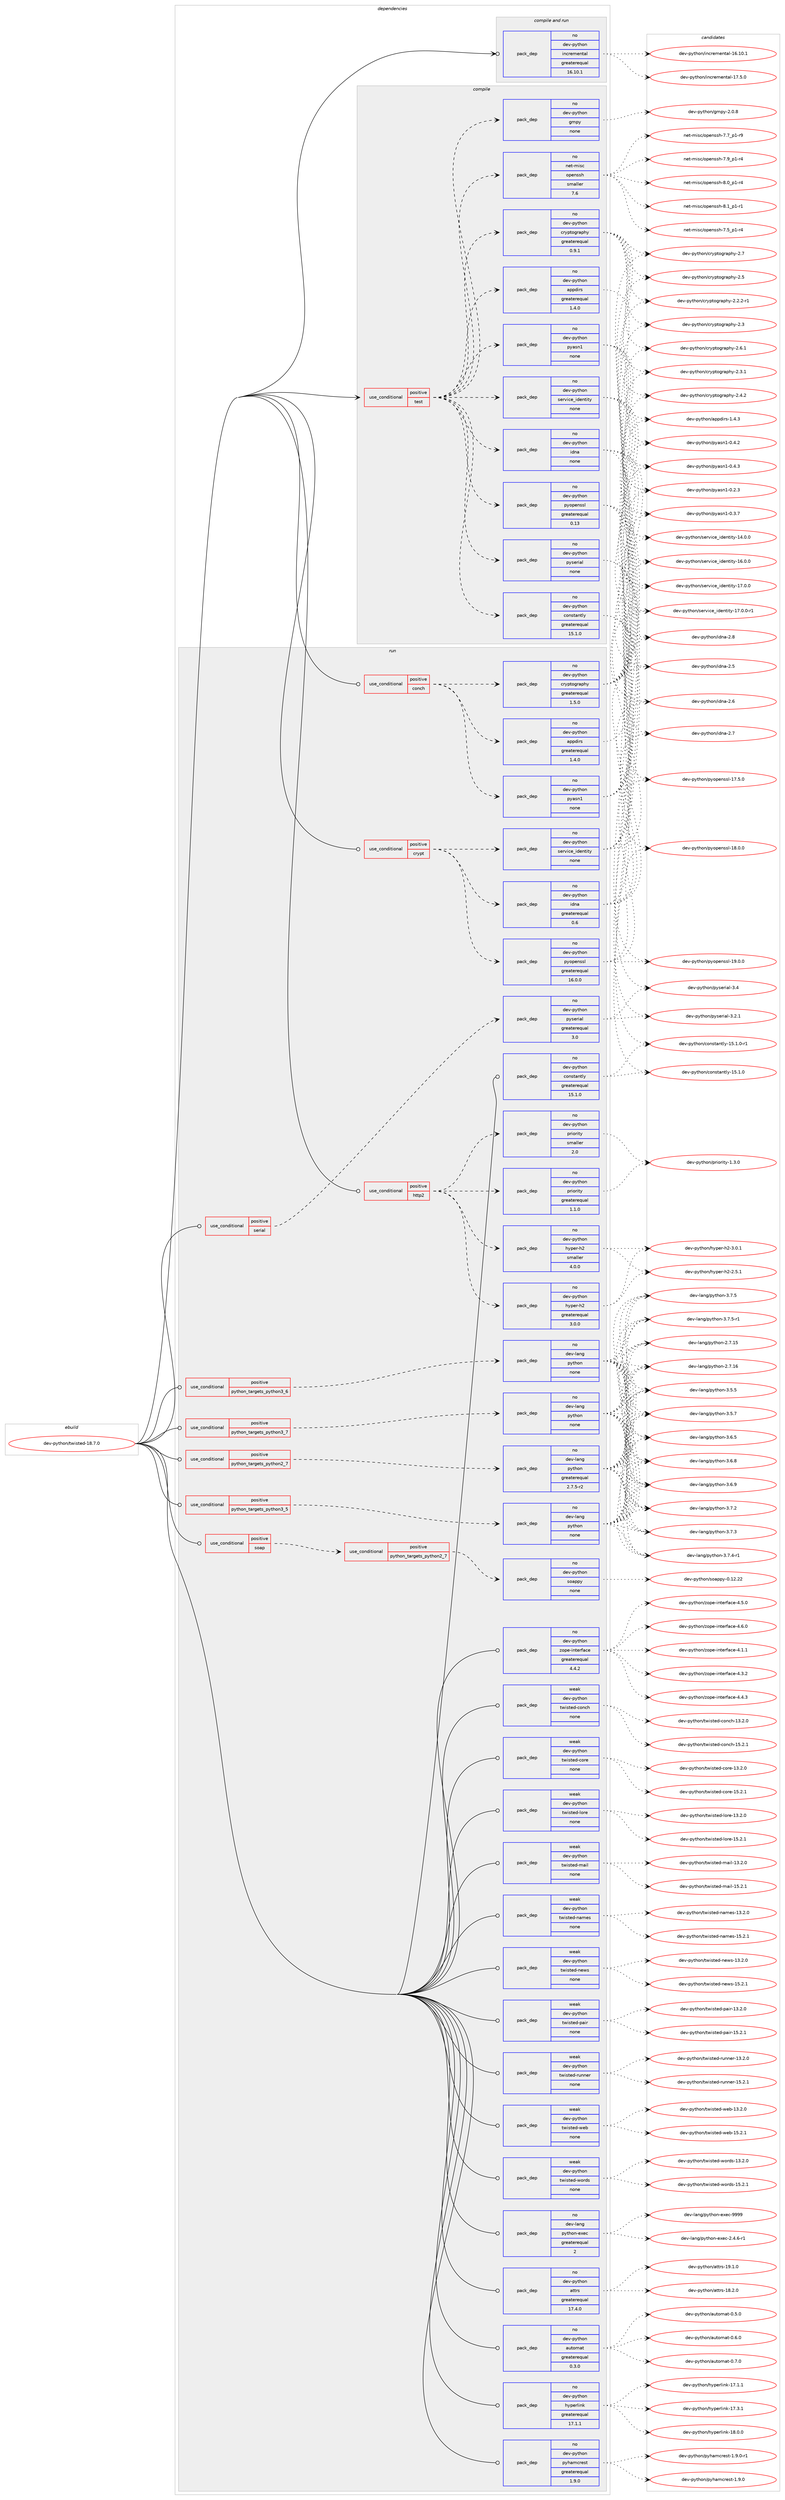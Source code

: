 digraph prolog {

# *************
# Graph options
# *************

newrank=true;
concentrate=true;
compound=true;
graph [rankdir=LR,fontname=Helvetica,fontsize=10,ranksep=1.5];#, ranksep=2.5, nodesep=0.2];
edge  [arrowhead=vee];
node  [fontname=Helvetica,fontsize=10];

# **********
# The ebuild
# **********

subgraph cluster_leftcol {
color=gray;
rank=same;
label=<<i>ebuild</i>>;
id [label="dev-python/twisted-18.7.0", color=red, width=4, href="../dev-python/twisted-18.7.0.svg"];
}

# ****************
# The dependencies
# ****************

subgraph cluster_midcol {
color=gray;
label=<<i>dependencies</i>>;
subgraph cluster_compile {
fillcolor="#eeeeee";
style=filled;
label=<<i>compile</i>>;
subgraph cond150770 {
dependency641762 [label=<<TABLE BORDER="0" CELLBORDER="1" CELLSPACING="0" CELLPADDING="4"><TR><TD ROWSPAN="3" CELLPADDING="10">use_conditional</TD></TR><TR><TD>positive</TD></TR><TR><TD>test</TD></TR></TABLE>>, shape=none, color=red];
subgraph pack479110 {
dependency641763 [label=<<TABLE BORDER="0" CELLBORDER="1" CELLSPACING="0" CELLPADDING="4" WIDTH="220"><TR><TD ROWSPAN="6" CELLPADDING="30">pack_dep</TD></TR><TR><TD WIDTH="110">no</TD></TR><TR><TD>dev-python</TD></TR><TR><TD>gmpy</TD></TR><TR><TD>none</TD></TR><TR><TD></TD></TR></TABLE>>, shape=none, color=blue];
}
dependency641762:e -> dependency641763:w [weight=20,style="dashed",arrowhead="vee"];
subgraph pack479111 {
dependency641764 [label=<<TABLE BORDER="0" CELLBORDER="1" CELLSPACING="0" CELLPADDING="4" WIDTH="220"><TR><TD ROWSPAN="6" CELLPADDING="30">pack_dep</TD></TR><TR><TD WIDTH="110">no</TD></TR><TR><TD>dev-python</TD></TR><TR><TD>pyasn1</TD></TR><TR><TD>none</TD></TR><TR><TD></TD></TR></TABLE>>, shape=none, color=blue];
}
dependency641762:e -> dependency641764:w [weight=20,style="dashed",arrowhead="vee"];
subgraph pack479112 {
dependency641765 [label=<<TABLE BORDER="0" CELLBORDER="1" CELLSPACING="0" CELLPADDING="4" WIDTH="220"><TR><TD ROWSPAN="6" CELLPADDING="30">pack_dep</TD></TR><TR><TD WIDTH="110">no</TD></TR><TR><TD>dev-python</TD></TR><TR><TD>cryptography</TD></TR><TR><TD>greaterequal</TD></TR><TR><TD>0.9.1</TD></TR></TABLE>>, shape=none, color=blue];
}
dependency641762:e -> dependency641765:w [weight=20,style="dashed",arrowhead="vee"];
subgraph pack479113 {
dependency641766 [label=<<TABLE BORDER="0" CELLBORDER="1" CELLSPACING="0" CELLPADDING="4" WIDTH="220"><TR><TD ROWSPAN="6" CELLPADDING="30">pack_dep</TD></TR><TR><TD WIDTH="110">no</TD></TR><TR><TD>dev-python</TD></TR><TR><TD>appdirs</TD></TR><TR><TD>greaterequal</TD></TR><TR><TD>1.4.0</TD></TR></TABLE>>, shape=none, color=blue];
}
dependency641762:e -> dependency641766:w [weight=20,style="dashed",arrowhead="vee"];
subgraph pack479114 {
dependency641767 [label=<<TABLE BORDER="0" CELLBORDER="1" CELLSPACING="0" CELLPADDING="4" WIDTH="220"><TR><TD ROWSPAN="6" CELLPADDING="30">pack_dep</TD></TR><TR><TD WIDTH="110">no</TD></TR><TR><TD>dev-python</TD></TR><TR><TD>pyopenssl</TD></TR><TR><TD>greaterequal</TD></TR><TR><TD>0.13</TD></TR></TABLE>>, shape=none, color=blue];
}
dependency641762:e -> dependency641767:w [weight=20,style="dashed",arrowhead="vee"];
subgraph pack479115 {
dependency641768 [label=<<TABLE BORDER="0" CELLBORDER="1" CELLSPACING="0" CELLPADDING="4" WIDTH="220"><TR><TD ROWSPAN="6" CELLPADDING="30">pack_dep</TD></TR><TR><TD WIDTH="110">no</TD></TR><TR><TD>dev-python</TD></TR><TR><TD>service_identity</TD></TR><TR><TD>none</TD></TR><TR><TD></TD></TR></TABLE>>, shape=none, color=blue];
}
dependency641762:e -> dependency641768:w [weight=20,style="dashed",arrowhead="vee"];
subgraph pack479116 {
dependency641769 [label=<<TABLE BORDER="0" CELLBORDER="1" CELLSPACING="0" CELLPADDING="4" WIDTH="220"><TR><TD ROWSPAN="6" CELLPADDING="30">pack_dep</TD></TR><TR><TD WIDTH="110">no</TD></TR><TR><TD>dev-python</TD></TR><TR><TD>idna</TD></TR><TR><TD>none</TD></TR><TR><TD></TD></TR></TABLE>>, shape=none, color=blue];
}
dependency641762:e -> dependency641769:w [weight=20,style="dashed",arrowhead="vee"];
subgraph pack479117 {
dependency641770 [label=<<TABLE BORDER="0" CELLBORDER="1" CELLSPACING="0" CELLPADDING="4" WIDTH="220"><TR><TD ROWSPAN="6" CELLPADDING="30">pack_dep</TD></TR><TR><TD WIDTH="110">no</TD></TR><TR><TD>dev-python</TD></TR><TR><TD>pyserial</TD></TR><TR><TD>none</TD></TR><TR><TD></TD></TR></TABLE>>, shape=none, color=blue];
}
dependency641762:e -> dependency641770:w [weight=20,style="dashed",arrowhead="vee"];
subgraph pack479118 {
dependency641771 [label=<<TABLE BORDER="0" CELLBORDER="1" CELLSPACING="0" CELLPADDING="4" WIDTH="220"><TR><TD ROWSPAN="6" CELLPADDING="30">pack_dep</TD></TR><TR><TD WIDTH="110">no</TD></TR><TR><TD>dev-python</TD></TR><TR><TD>constantly</TD></TR><TR><TD>greaterequal</TD></TR><TR><TD>15.1.0</TD></TR></TABLE>>, shape=none, color=blue];
}
dependency641762:e -> dependency641771:w [weight=20,style="dashed",arrowhead="vee"];
subgraph pack479119 {
dependency641772 [label=<<TABLE BORDER="0" CELLBORDER="1" CELLSPACING="0" CELLPADDING="4" WIDTH="220"><TR><TD ROWSPAN="6" CELLPADDING="30">pack_dep</TD></TR><TR><TD WIDTH="110">no</TD></TR><TR><TD>net-misc</TD></TR><TR><TD>openssh</TD></TR><TR><TD>smaller</TD></TR><TR><TD>7.6</TD></TR></TABLE>>, shape=none, color=blue];
}
dependency641762:e -> dependency641772:w [weight=20,style="dashed",arrowhead="vee"];
}
id:e -> dependency641762:w [weight=20,style="solid",arrowhead="vee"];
}
subgraph cluster_compileandrun {
fillcolor="#eeeeee";
style=filled;
label=<<i>compile and run</i>>;
subgraph pack479120 {
dependency641773 [label=<<TABLE BORDER="0" CELLBORDER="1" CELLSPACING="0" CELLPADDING="4" WIDTH="220"><TR><TD ROWSPAN="6" CELLPADDING="30">pack_dep</TD></TR><TR><TD WIDTH="110">no</TD></TR><TR><TD>dev-python</TD></TR><TR><TD>incremental</TD></TR><TR><TD>greaterequal</TD></TR><TR><TD>16.10.1</TD></TR></TABLE>>, shape=none, color=blue];
}
id:e -> dependency641773:w [weight=20,style="solid",arrowhead="odotvee"];
}
subgraph cluster_run {
fillcolor="#eeeeee";
style=filled;
label=<<i>run</i>>;
subgraph cond150771 {
dependency641774 [label=<<TABLE BORDER="0" CELLBORDER="1" CELLSPACING="0" CELLPADDING="4"><TR><TD ROWSPAN="3" CELLPADDING="10">use_conditional</TD></TR><TR><TD>positive</TD></TR><TR><TD>conch</TD></TR></TABLE>>, shape=none, color=red];
subgraph pack479121 {
dependency641775 [label=<<TABLE BORDER="0" CELLBORDER="1" CELLSPACING="0" CELLPADDING="4" WIDTH="220"><TR><TD ROWSPAN="6" CELLPADDING="30">pack_dep</TD></TR><TR><TD WIDTH="110">no</TD></TR><TR><TD>dev-python</TD></TR><TR><TD>pyasn1</TD></TR><TR><TD>none</TD></TR><TR><TD></TD></TR></TABLE>>, shape=none, color=blue];
}
dependency641774:e -> dependency641775:w [weight=20,style="dashed",arrowhead="vee"];
subgraph pack479122 {
dependency641776 [label=<<TABLE BORDER="0" CELLBORDER="1" CELLSPACING="0" CELLPADDING="4" WIDTH="220"><TR><TD ROWSPAN="6" CELLPADDING="30">pack_dep</TD></TR><TR><TD WIDTH="110">no</TD></TR><TR><TD>dev-python</TD></TR><TR><TD>cryptography</TD></TR><TR><TD>greaterequal</TD></TR><TR><TD>1.5.0</TD></TR></TABLE>>, shape=none, color=blue];
}
dependency641774:e -> dependency641776:w [weight=20,style="dashed",arrowhead="vee"];
subgraph pack479123 {
dependency641777 [label=<<TABLE BORDER="0" CELLBORDER="1" CELLSPACING="0" CELLPADDING="4" WIDTH="220"><TR><TD ROWSPAN="6" CELLPADDING="30">pack_dep</TD></TR><TR><TD WIDTH="110">no</TD></TR><TR><TD>dev-python</TD></TR><TR><TD>appdirs</TD></TR><TR><TD>greaterequal</TD></TR><TR><TD>1.4.0</TD></TR></TABLE>>, shape=none, color=blue];
}
dependency641774:e -> dependency641777:w [weight=20,style="dashed",arrowhead="vee"];
}
id:e -> dependency641774:w [weight=20,style="solid",arrowhead="odot"];
subgraph cond150772 {
dependency641778 [label=<<TABLE BORDER="0" CELLBORDER="1" CELLSPACING="0" CELLPADDING="4"><TR><TD ROWSPAN="3" CELLPADDING="10">use_conditional</TD></TR><TR><TD>positive</TD></TR><TR><TD>crypt</TD></TR></TABLE>>, shape=none, color=red];
subgraph pack479124 {
dependency641779 [label=<<TABLE BORDER="0" CELLBORDER="1" CELLSPACING="0" CELLPADDING="4" WIDTH="220"><TR><TD ROWSPAN="6" CELLPADDING="30">pack_dep</TD></TR><TR><TD WIDTH="110">no</TD></TR><TR><TD>dev-python</TD></TR><TR><TD>pyopenssl</TD></TR><TR><TD>greaterequal</TD></TR><TR><TD>16.0.0</TD></TR></TABLE>>, shape=none, color=blue];
}
dependency641778:e -> dependency641779:w [weight=20,style="dashed",arrowhead="vee"];
subgraph pack479125 {
dependency641780 [label=<<TABLE BORDER="0" CELLBORDER="1" CELLSPACING="0" CELLPADDING="4" WIDTH="220"><TR><TD ROWSPAN="6" CELLPADDING="30">pack_dep</TD></TR><TR><TD WIDTH="110">no</TD></TR><TR><TD>dev-python</TD></TR><TR><TD>service_identity</TD></TR><TR><TD>none</TD></TR><TR><TD></TD></TR></TABLE>>, shape=none, color=blue];
}
dependency641778:e -> dependency641780:w [weight=20,style="dashed",arrowhead="vee"];
subgraph pack479126 {
dependency641781 [label=<<TABLE BORDER="0" CELLBORDER="1" CELLSPACING="0" CELLPADDING="4" WIDTH="220"><TR><TD ROWSPAN="6" CELLPADDING="30">pack_dep</TD></TR><TR><TD WIDTH="110">no</TD></TR><TR><TD>dev-python</TD></TR><TR><TD>idna</TD></TR><TR><TD>greaterequal</TD></TR><TR><TD>0.6</TD></TR></TABLE>>, shape=none, color=blue];
}
dependency641778:e -> dependency641781:w [weight=20,style="dashed",arrowhead="vee"];
}
id:e -> dependency641778:w [weight=20,style="solid",arrowhead="odot"];
subgraph cond150773 {
dependency641782 [label=<<TABLE BORDER="0" CELLBORDER="1" CELLSPACING="0" CELLPADDING="4"><TR><TD ROWSPAN="3" CELLPADDING="10">use_conditional</TD></TR><TR><TD>positive</TD></TR><TR><TD>http2</TD></TR></TABLE>>, shape=none, color=red];
subgraph pack479127 {
dependency641783 [label=<<TABLE BORDER="0" CELLBORDER="1" CELLSPACING="0" CELLPADDING="4" WIDTH="220"><TR><TD ROWSPAN="6" CELLPADDING="30">pack_dep</TD></TR><TR><TD WIDTH="110">no</TD></TR><TR><TD>dev-python</TD></TR><TR><TD>hyper-h2</TD></TR><TR><TD>greaterequal</TD></TR><TR><TD>3.0.0</TD></TR></TABLE>>, shape=none, color=blue];
}
dependency641782:e -> dependency641783:w [weight=20,style="dashed",arrowhead="vee"];
subgraph pack479128 {
dependency641784 [label=<<TABLE BORDER="0" CELLBORDER="1" CELLSPACING="0" CELLPADDING="4" WIDTH="220"><TR><TD ROWSPAN="6" CELLPADDING="30">pack_dep</TD></TR><TR><TD WIDTH="110">no</TD></TR><TR><TD>dev-python</TD></TR><TR><TD>hyper-h2</TD></TR><TR><TD>smaller</TD></TR><TR><TD>4.0.0</TD></TR></TABLE>>, shape=none, color=blue];
}
dependency641782:e -> dependency641784:w [weight=20,style="dashed",arrowhead="vee"];
subgraph pack479129 {
dependency641785 [label=<<TABLE BORDER="0" CELLBORDER="1" CELLSPACING="0" CELLPADDING="4" WIDTH="220"><TR><TD ROWSPAN="6" CELLPADDING="30">pack_dep</TD></TR><TR><TD WIDTH="110">no</TD></TR><TR><TD>dev-python</TD></TR><TR><TD>priority</TD></TR><TR><TD>greaterequal</TD></TR><TR><TD>1.1.0</TD></TR></TABLE>>, shape=none, color=blue];
}
dependency641782:e -> dependency641785:w [weight=20,style="dashed",arrowhead="vee"];
subgraph pack479130 {
dependency641786 [label=<<TABLE BORDER="0" CELLBORDER="1" CELLSPACING="0" CELLPADDING="4" WIDTH="220"><TR><TD ROWSPAN="6" CELLPADDING="30">pack_dep</TD></TR><TR><TD WIDTH="110">no</TD></TR><TR><TD>dev-python</TD></TR><TR><TD>priority</TD></TR><TR><TD>smaller</TD></TR><TR><TD>2.0</TD></TR></TABLE>>, shape=none, color=blue];
}
dependency641782:e -> dependency641786:w [weight=20,style="dashed",arrowhead="vee"];
}
id:e -> dependency641782:w [weight=20,style="solid",arrowhead="odot"];
subgraph cond150774 {
dependency641787 [label=<<TABLE BORDER="0" CELLBORDER="1" CELLSPACING="0" CELLPADDING="4"><TR><TD ROWSPAN="3" CELLPADDING="10">use_conditional</TD></TR><TR><TD>positive</TD></TR><TR><TD>python_targets_python2_7</TD></TR></TABLE>>, shape=none, color=red];
subgraph pack479131 {
dependency641788 [label=<<TABLE BORDER="0" CELLBORDER="1" CELLSPACING="0" CELLPADDING="4" WIDTH="220"><TR><TD ROWSPAN="6" CELLPADDING="30">pack_dep</TD></TR><TR><TD WIDTH="110">no</TD></TR><TR><TD>dev-lang</TD></TR><TR><TD>python</TD></TR><TR><TD>greaterequal</TD></TR><TR><TD>2.7.5-r2</TD></TR></TABLE>>, shape=none, color=blue];
}
dependency641787:e -> dependency641788:w [weight=20,style="dashed",arrowhead="vee"];
}
id:e -> dependency641787:w [weight=20,style="solid",arrowhead="odot"];
subgraph cond150775 {
dependency641789 [label=<<TABLE BORDER="0" CELLBORDER="1" CELLSPACING="0" CELLPADDING="4"><TR><TD ROWSPAN="3" CELLPADDING="10">use_conditional</TD></TR><TR><TD>positive</TD></TR><TR><TD>python_targets_python3_5</TD></TR></TABLE>>, shape=none, color=red];
subgraph pack479132 {
dependency641790 [label=<<TABLE BORDER="0" CELLBORDER="1" CELLSPACING="0" CELLPADDING="4" WIDTH="220"><TR><TD ROWSPAN="6" CELLPADDING="30">pack_dep</TD></TR><TR><TD WIDTH="110">no</TD></TR><TR><TD>dev-lang</TD></TR><TR><TD>python</TD></TR><TR><TD>none</TD></TR><TR><TD></TD></TR></TABLE>>, shape=none, color=blue];
}
dependency641789:e -> dependency641790:w [weight=20,style="dashed",arrowhead="vee"];
}
id:e -> dependency641789:w [weight=20,style="solid",arrowhead="odot"];
subgraph cond150776 {
dependency641791 [label=<<TABLE BORDER="0" CELLBORDER="1" CELLSPACING="0" CELLPADDING="4"><TR><TD ROWSPAN="3" CELLPADDING="10">use_conditional</TD></TR><TR><TD>positive</TD></TR><TR><TD>python_targets_python3_6</TD></TR></TABLE>>, shape=none, color=red];
subgraph pack479133 {
dependency641792 [label=<<TABLE BORDER="0" CELLBORDER="1" CELLSPACING="0" CELLPADDING="4" WIDTH="220"><TR><TD ROWSPAN="6" CELLPADDING="30">pack_dep</TD></TR><TR><TD WIDTH="110">no</TD></TR><TR><TD>dev-lang</TD></TR><TR><TD>python</TD></TR><TR><TD>none</TD></TR><TR><TD></TD></TR></TABLE>>, shape=none, color=blue];
}
dependency641791:e -> dependency641792:w [weight=20,style="dashed",arrowhead="vee"];
}
id:e -> dependency641791:w [weight=20,style="solid",arrowhead="odot"];
subgraph cond150777 {
dependency641793 [label=<<TABLE BORDER="0" CELLBORDER="1" CELLSPACING="0" CELLPADDING="4"><TR><TD ROWSPAN="3" CELLPADDING="10">use_conditional</TD></TR><TR><TD>positive</TD></TR><TR><TD>python_targets_python3_7</TD></TR></TABLE>>, shape=none, color=red];
subgraph pack479134 {
dependency641794 [label=<<TABLE BORDER="0" CELLBORDER="1" CELLSPACING="0" CELLPADDING="4" WIDTH="220"><TR><TD ROWSPAN="6" CELLPADDING="30">pack_dep</TD></TR><TR><TD WIDTH="110">no</TD></TR><TR><TD>dev-lang</TD></TR><TR><TD>python</TD></TR><TR><TD>none</TD></TR><TR><TD></TD></TR></TABLE>>, shape=none, color=blue];
}
dependency641793:e -> dependency641794:w [weight=20,style="dashed",arrowhead="vee"];
}
id:e -> dependency641793:w [weight=20,style="solid",arrowhead="odot"];
subgraph cond150778 {
dependency641795 [label=<<TABLE BORDER="0" CELLBORDER="1" CELLSPACING="0" CELLPADDING="4"><TR><TD ROWSPAN="3" CELLPADDING="10">use_conditional</TD></TR><TR><TD>positive</TD></TR><TR><TD>serial</TD></TR></TABLE>>, shape=none, color=red];
subgraph pack479135 {
dependency641796 [label=<<TABLE BORDER="0" CELLBORDER="1" CELLSPACING="0" CELLPADDING="4" WIDTH="220"><TR><TD ROWSPAN="6" CELLPADDING="30">pack_dep</TD></TR><TR><TD WIDTH="110">no</TD></TR><TR><TD>dev-python</TD></TR><TR><TD>pyserial</TD></TR><TR><TD>greaterequal</TD></TR><TR><TD>3.0</TD></TR></TABLE>>, shape=none, color=blue];
}
dependency641795:e -> dependency641796:w [weight=20,style="dashed",arrowhead="vee"];
}
id:e -> dependency641795:w [weight=20,style="solid",arrowhead="odot"];
subgraph cond150779 {
dependency641797 [label=<<TABLE BORDER="0" CELLBORDER="1" CELLSPACING="0" CELLPADDING="4"><TR><TD ROWSPAN="3" CELLPADDING="10">use_conditional</TD></TR><TR><TD>positive</TD></TR><TR><TD>soap</TD></TR></TABLE>>, shape=none, color=red];
subgraph cond150780 {
dependency641798 [label=<<TABLE BORDER="0" CELLBORDER="1" CELLSPACING="0" CELLPADDING="4"><TR><TD ROWSPAN="3" CELLPADDING="10">use_conditional</TD></TR><TR><TD>positive</TD></TR><TR><TD>python_targets_python2_7</TD></TR></TABLE>>, shape=none, color=red];
subgraph pack479136 {
dependency641799 [label=<<TABLE BORDER="0" CELLBORDER="1" CELLSPACING="0" CELLPADDING="4" WIDTH="220"><TR><TD ROWSPAN="6" CELLPADDING="30">pack_dep</TD></TR><TR><TD WIDTH="110">no</TD></TR><TR><TD>dev-python</TD></TR><TR><TD>soappy</TD></TR><TR><TD>none</TD></TR><TR><TD></TD></TR></TABLE>>, shape=none, color=blue];
}
dependency641798:e -> dependency641799:w [weight=20,style="dashed",arrowhead="vee"];
}
dependency641797:e -> dependency641798:w [weight=20,style="dashed",arrowhead="vee"];
}
id:e -> dependency641797:w [weight=20,style="solid",arrowhead="odot"];
subgraph pack479137 {
dependency641800 [label=<<TABLE BORDER="0" CELLBORDER="1" CELLSPACING="0" CELLPADDING="4" WIDTH="220"><TR><TD ROWSPAN="6" CELLPADDING="30">pack_dep</TD></TR><TR><TD WIDTH="110">no</TD></TR><TR><TD>dev-lang</TD></TR><TR><TD>python-exec</TD></TR><TR><TD>greaterequal</TD></TR><TR><TD>2</TD></TR></TABLE>>, shape=none, color=blue];
}
id:e -> dependency641800:w [weight=20,style="solid",arrowhead="odot"];
subgraph pack479138 {
dependency641801 [label=<<TABLE BORDER="0" CELLBORDER="1" CELLSPACING="0" CELLPADDING="4" WIDTH="220"><TR><TD ROWSPAN="6" CELLPADDING="30">pack_dep</TD></TR><TR><TD WIDTH="110">no</TD></TR><TR><TD>dev-python</TD></TR><TR><TD>attrs</TD></TR><TR><TD>greaterequal</TD></TR><TR><TD>17.4.0</TD></TR></TABLE>>, shape=none, color=blue];
}
id:e -> dependency641801:w [weight=20,style="solid",arrowhead="odot"];
subgraph pack479139 {
dependency641802 [label=<<TABLE BORDER="0" CELLBORDER="1" CELLSPACING="0" CELLPADDING="4" WIDTH="220"><TR><TD ROWSPAN="6" CELLPADDING="30">pack_dep</TD></TR><TR><TD WIDTH="110">no</TD></TR><TR><TD>dev-python</TD></TR><TR><TD>automat</TD></TR><TR><TD>greaterequal</TD></TR><TR><TD>0.3.0</TD></TR></TABLE>>, shape=none, color=blue];
}
id:e -> dependency641802:w [weight=20,style="solid",arrowhead="odot"];
subgraph pack479140 {
dependency641803 [label=<<TABLE BORDER="0" CELLBORDER="1" CELLSPACING="0" CELLPADDING="4" WIDTH="220"><TR><TD ROWSPAN="6" CELLPADDING="30">pack_dep</TD></TR><TR><TD WIDTH="110">no</TD></TR><TR><TD>dev-python</TD></TR><TR><TD>constantly</TD></TR><TR><TD>greaterequal</TD></TR><TR><TD>15.1.0</TD></TR></TABLE>>, shape=none, color=blue];
}
id:e -> dependency641803:w [weight=20,style="solid",arrowhead="odot"];
subgraph pack479141 {
dependency641804 [label=<<TABLE BORDER="0" CELLBORDER="1" CELLSPACING="0" CELLPADDING="4" WIDTH="220"><TR><TD ROWSPAN="6" CELLPADDING="30">pack_dep</TD></TR><TR><TD WIDTH="110">no</TD></TR><TR><TD>dev-python</TD></TR><TR><TD>hyperlink</TD></TR><TR><TD>greaterequal</TD></TR><TR><TD>17.1.1</TD></TR></TABLE>>, shape=none, color=blue];
}
id:e -> dependency641804:w [weight=20,style="solid",arrowhead="odot"];
subgraph pack479142 {
dependency641805 [label=<<TABLE BORDER="0" CELLBORDER="1" CELLSPACING="0" CELLPADDING="4" WIDTH="220"><TR><TD ROWSPAN="6" CELLPADDING="30">pack_dep</TD></TR><TR><TD WIDTH="110">no</TD></TR><TR><TD>dev-python</TD></TR><TR><TD>pyhamcrest</TD></TR><TR><TD>greaterequal</TD></TR><TR><TD>1.9.0</TD></TR></TABLE>>, shape=none, color=blue];
}
id:e -> dependency641805:w [weight=20,style="solid",arrowhead="odot"];
subgraph pack479143 {
dependency641806 [label=<<TABLE BORDER="0" CELLBORDER="1" CELLSPACING="0" CELLPADDING="4" WIDTH="220"><TR><TD ROWSPAN="6" CELLPADDING="30">pack_dep</TD></TR><TR><TD WIDTH="110">no</TD></TR><TR><TD>dev-python</TD></TR><TR><TD>zope-interface</TD></TR><TR><TD>greaterequal</TD></TR><TR><TD>4.4.2</TD></TR></TABLE>>, shape=none, color=blue];
}
id:e -> dependency641806:w [weight=20,style="solid",arrowhead="odot"];
subgraph pack479144 {
dependency641807 [label=<<TABLE BORDER="0" CELLBORDER="1" CELLSPACING="0" CELLPADDING="4" WIDTH="220"><TR><TD ROWSPAN="6" CELLPADDING="30">pack_dep</TD></TR><TR><TD WIDTH="110">weak</TD></TR><TR><TD>dev-python</TD></TR><TR><TD>twisted-conch</TD></TR><TR><TD>none</TD></TR><TR><TD></TD></TR></TABLE>>, shape=none, color=blue];
}
id:e -> dependency641807:w [weight=20,style="solid",arrowhead="odot"];
subgraph pack479145 {
dependency641808 [label=<<TABLE BORDER="0" CELLBORDER="1" CELLSPACING="0" CELLPADDING="4" WIDTH="220"><TR><TD ROWSPAN="6" CELLPADDING="30">pack_dep</TD></TR><TR><TD WIDTH="110">weak</TD></TR><TR><TD>dev-python</TD></TR><TR><TD>twisted-core</TD></TR><TR><TD>none</TD></TR><TR><TD></TD></TR></TABLE>>, shape=none, color=blue];
}
id:e -> dependency641808:w [weight=20,style="solid",arrowhead="odot"];
subgraph pack479146 {
dependency641809 [label=<<TABLE BORDER="0" CELLBORDER="1" CELLSPACING="0" CELLPADDING="4" WIDTH="220"><TR><TD ROWSPAN="6" CELLPADDING="30">pack_dep</TD></TR><TR><TD WIDTH="110">weak</TD></TR><TR><TD>dev-python</TD></TR><TR><TD>twisted-lore</TD></TR><TR><TD>none</TD></TR><TR><TD></TD></TR></TABLE>>, shape=none, color=blue];
}
id:e -> dependency641809:w [weight=20,style="solid",arrowhead="odot"];
subgraph pack479147 {
dependency641810 [label=<<TABLE BORDER="0" CELLBORDER="1" CELLSPACING="0" CELLPADDING="4" WIDTH="220"><TR><TD ROWSPAN="6" CELLPADDING="30">pack_dep</TD></TR><TR><TD WIDTH="110">weak</TD></TR><TR><TD>dev-python</TD></TR><TR><TD>twisted-mail</TD></TR><TR><TD>none</TD></TR><TR><TD></TD></TR></TABLE>>, shape=none, color=blue];
}
id:e -> dependency641810:w [weight=20,style="solid",arrowhead="odot"];
subgraph pack479148 {
dependency641811 [label=<<TABLE BORDER="0" CELLBORDER="1" CELLSPACING="0" CELLPADDING="4" WIDTH="220"><TR><TD ROWSPAN="6" CELLPADDING="30">pack_dep</TD></TR><TR><TD WIDTH="110">weak</TD></TR><TR><TD>dev-python</TD></TR><TR><TD>twisted-names</TD></TR><TR><TD>none</TD></TR><TR><TD></TD></TR></TABLE>>, shape=none, color=blue];
}
id:e -> dependency641811:w [weight=20,style="solid",arrowhead="odot"];
subgraph pack479149 {
dependency641812 [label=<<TABLE BORDER="0" CELLBORDER="1" CELLSPACING="0" CELLPADDING="4" WIDTH="220"><TR><TD ROWSPAN="6" CELLPADDING="30">pack_dep</TD></TR><TR><TD WIDTH="110">weak</TD></TR><TR><TD>dev-python</TD></TR><TR><TD>twisted-news</TD></TR><TR><TD>none</TD></TR><TR><TD></TD></TR></TABLE>>, shape=none, color=blue];
}
id:e -> dependency641812:w [weight=20,style="solid",arrowhead="odot"];
subgraph pack479150 {
dependency641813 [label=<<TABLE BORDER="0" CELLBORDER="1" CELLSPACING="0" CELLPADDING="4" WIDTH="220"><TR><TD ROWSPAN="6" CELLPADDING="30">pack_dep</TD></TR><TR><TD WIDTH="110">weak</TD></TR><TR><TD>dev-python</TD></TR><TR><TD>twisted-pair</TD></TR><TR><TD>none</TD></TR><TR><TD></TD></TR></TABLE>>, shape=none, color=blue];
}
id:e -> dependency641813:w [weight=20,style="solid",arrowhead="odot"];
subgraph pack479151 {
dependency641814 [label=<<TABLE BORDER="0" CELLBORDER="1" CELLSPACING="0" CELLPADDING="4" WIDTH="220"><TR><TD ROWSPAN="6" CELLPADDING="30">pack_dep</TD></TR><TR><TD WIDTH="110">weak</TD></TR><TR><TD>dev-python</TD></TR><TR><TD>twisted-runner</TD></TR><TR><TD>none</TD></TR><TR><TD></TD></TR></TABLE>>, shape=none, color=blue];
}
id:e -> dependency641814:w [weight=20,style="solid",arrowhead="odot"];
subgraph pack479152 {
dependency641815 [label=<<TABLE BORDER="0" CELLBORDER="1" CELLSPACING="0" CELLPADDING="4" WIDTH="220"><TR><TD ROWSPAN="6" CELLPADDING="30">pack_dep</TD></TR><TR><TD WIDTH="110">weak</TD></TR><TR><TD>dev-python</TD></TR><TR><TD>twisted-web</TD></TR><TR><TD>none</TD></TR><TR><TD></TD></TR></TABLE>>, shape=none, color=blue];
}
id:e -> dependency641815:w [weight=20,style="solid",arrowhead="odot"];
subgraph pack479153 {
dependency641816 [label=<<TABLE BORDER="0" CELLBORDER="1" CELLSPACING="0" CELLPADDING="4" WIDTH="220"><TR><TD ROWSPAN="6" CELLPADDING="30">pack_dep</TD></TR><TR><TD WIDTH="110">weak</TD></TR><TR><TD>dev-python</TD></TR><TR><TD>twisted-words</TD></TR><TR><TD>none</TD></TR><TR><TD></TD></TR></TABLE>>, shape=none, color=blue];
}
id:e -> dependency641816:w [weight=20,style="solid",arrowhead="odot"];
}
}

# **************
# The candidates
# **************

subgraph cluster_choices {
rank=same;
color=gray;
label=<<i>candidates</i>>;

subgraph choice479110 {
color=black;
nodesep=1;
choice1001011184511212111610411111047103109112121455046484656 [label="dev-python/gmpy-2.0.8", color=red, width=4,href="../dev-python/gmpy-2.0.8.svg"];
dependency641763:e -> choice1001011184511212111610411111047103109112121455046484656:w [style=dotted,weight="100"];
}
subgraph choice479111 {
color=black;
nodesep=1;
choice10010111845112121116104111110471121219711511049454846504651 [label="dev-python/pyasn1-0.2.3", color=red, width=4,href="../dev-python/pyasn1-0.2.3.svg"];
choice10010111845112121116104111110471121219711511049454846514655 [label="dev-python/pyasn1-0.3.7", color=red, width=4,href="../dev-python/pyasn1-0.3.7.svg"];
choice10010111845112121116104111110471121219711511049454846524650 [label="dev-python/pyasn1-0.4.2", color=red, width=4,href="../dev-python/pyasn1-0.4.2.svg"];
choice10010111845112121116104111110471121219711511049454846524651 [label="dev-python/pyasn1-0.4.3", color=red, width=4,href="../dev-python/pyasn1-0.4.3.svg"];
dependency641764:e -> choice10010111845112121116104111110471121219711511049454846504651:w [style=dotted,weight="100"];
dependency641764:e -> choice10010111845112121116104111110471121219711511049454846514655:w [style=dotted,weight="100"];
dependency641764:e -> choice10010111845112121116104111110471121219711511049454846524650:w [style=dotted,weight="100"];
dependency641764:e -> choice10010111845112121116104111110471121219711511049454846524651:w [style=dotted,weight="100"];
}
subgraph choice479112 {
color=black;
nodesep=1;
choice100101118451121211161041111104799114121112116111103114971121041214550465046504511449 [label="dev-python/cryptography-2.2.2-r1", color=red, width=4,href="../dev-python/cryptography-2.2.2-r1.svg"];
choice1001011184511212111610411111047991141211121161111031149711210412145504651 [label="dev-python/cryptography-2.3", color=red, width=4,href="../dev-python/cryptography-2.3.svg"];
choice10010111845112121116104111110479911412111211611110311497112104121455046514649 [label="dev-python/cryptography-2.3.1", color=red, width=4,href="../dev-python/cryptography-2.3.1.svg"];
choice10010111845112121116104111110479911412111211611110311497112104121455046524650 [label="dev-python/cryptography-2.4.2", color=red, width=4,href="../dev-python/cryptography-2.4.2.svg"];
choice1001011184511212111610411111047991141211121161111031149711210412145504653 [label="dev-python/cryptography-2.5", color=red, width=4,href="../dev-python/cryptography-2.5.svg"];
choice10010111845112121116104111110479911412111211611110311497112104121455046544649 [label="dev-python/cryptography-2.6.1", color=red, width=4,href="../dev-python/cryptography-2.6.1.svg"];
choice1001011184511212111610411111047991141211121161111031149711210412145504655 [label="dev-python/cryptography-2.7", color=red, width=4,href="../dev-python/cryptography-2.7.svg"];
dependency641765:e -> choice100101118451121211161041111104799114121112116111103114971121041214550465046504511449:w [style=dotted,weight="100"];
dependency641765:e -> choice1001011184511212111610411111047991141211121161111031149711210412145504651:w [style=dotted,weight="100"];
dependency641765:e -> choice10010111845112121116104111110479911412111211611110311497112104121455046514649:w [style=dotted,weight="100"];
dependency641765:e -> choice10010111845112121116104111110479911412111211611110311497112104121455046524650:w [style=dotted,weight="100"];
dependency641765:e -> choice1001011184511212111610411111047991141211121161111031149711210412145504653:w [style=dotted,weight="100"];
dependency641765:e -> choice10010111845112121116104111110479911412111211611110311497112104121455046544649:w [style=dotted,weight="100"];
dependency641765:e -> choice1001011184511212111610411111047991141211121161111031149711210412145504655:w [style=dotted,weight="100"];
}
subgraph choice479113 {
color=black;
nodesep=1;
choice100101118451121211161041111104797112112100105114115454946524651 [label="dev-python/appdirs-1.4.3", color=red, width=4,href="../dev-python/appdirs-1.4.3.svg"];
dependency641766:e -> choice100101118451121211161041111104797112112100105114115454946524651:w [style=dotted,weight="100"];
}
subgraph choice479114 {
color=black;
nodesep=1;
choice100101118451121211161041111104711212111111210111011511510845495546534648 [label="dev-python/pyopenssl-17.5.0", color=red, width=4,href="../dev-python/pyopenssl-17.5.0.svg"];
choice100101118451121211161041111104711212111111210111011511510845495646484648 [label="dev-python/pyopenssl-18.0.0", color=red, width=4,href="../dev-python/pyopenssl-18.0.0.svg"];
choice100101118451121211161041111104711212111111210111011511510845495746484648 [label="dev-python/pyopenssl-19.0.0", color=red, width=4,href="../dev-python/pyopenssl-19.0.0.svg"];
dependency641767:e -> choice100101118451121211161041111104711212111111210111011511510845495546534648:w [style=dotted,weight="100"];
dependency641767:e -> choice100101118451121211161041111104711212111111210111011511510845495646484648:w [style=dotted,weight="100"];
dependency641767:e -> choice100101118451121211161041111104711212111111210111011511510845495746484648:w [style=dotted,weight="100"];
}
subgraph choice479115 {
color=black;
nodesep=1;
choice1001011184511212111610411111047115101114118105991019510510010111011610511612145495246484648 [label="dev-python/service_identity-14.0.0", color=red, width=4,href="../dev-python/service_identity-14.0.0.svg"];
choice1001011184511212111610411111047115101114118105991019510510010111011610511612145495446484648 [label="dev-python/service_identity-16.0.0", color=red, width=4,href="../dev-python/service_identity-16.0.0.svg"];
choice1001011184511212111610411111047115101114118105991019510510010111011610511612145495546484648 [label="dev-python/service_identity-17.0.0", color=red, width=4,href="../dev-python/service_identity-17.0.0.svg"];
choice10010111845112121116104111110471151011141181059910195105100101110116105116121454955464846484511449 [label="dev-python/service_identity-17.0.0-r1", color=red, width=4,href="../dev-python/service_identity-17.0.0-r1.svg"];
dependency641768:e -> choice1001011184511212111610411111047115101114118105991019510510010111011610511612145495246484648:w [style=dotted,weight="100"];
dependency641768:e -> choice1001011184511212111610411111047115101114118105991019510510010111011610511612145495446484648:w [style=dotted,weight="100"];
dependency641768:e -> choice1001011184511212111610411111047115101114118105991019510510010111011610511612145495546484648:w [style=dotted,weight="100"];
dependency641768:e -> choice10010111845112121116104111110471151011141181059910195105100101110116105116121454955464846484511449:w [style=dotted,weight="100"];
}
subgraph choice479116 {
color=black;
nodesep=1;
choice10010111845112121116104111110471051001109745504653 [label="dev-python/idna-2.5", color=red, width=4,href="../dev-python/idna-2.5.svg"];
choice10010111845112121116104111110471051001109745504654 [label="dev-python/idna-2.6", color=red, width=4,href="../dev-python/idna-2.6.svg"];
choice10010111845112121116104111110471051001109745504655 [label="dev-python/idna-2.7", color=red, width=4,href="../dev-python/idna-2.7.svg"];
choice10010111845112121116104111110471051001109745504656 [label="dev-python/idna-2.8", color=red, width=4,href="../dev-python/idna-2.8.svg"];
dependency641769:e -> choice10010111845112121116104111110471051001109745504653:w [style=dotted,weight="100"];
dependency641769:e -> choice10010111845112121116104111110471051001109745504654:w [style=dotted,weight="100"];
dependency641769:e -> choice10010111845112121116104111110471051001109745504655:w [style=dotted,weight="100"];
dependency641769:e -> choice10010111845112121116104111110471051001109745504656:w [style=dotted,weight="100"];
}
subgraph choice479117 {
color=black;
nodesep=1;
choice100101118451121211161041111104711212111510111410597108455146504649 [label="dev-python/pyserial-3.2.1", color=red, width=4,href="../dev-python/pyserial-3.2.1.svg"];
choice10010111845112121116104111110471121211151011141059710845514652 [label="dev-python/pyserial-3.4", color=red, width=4,href="../dev-python/pyserial-3.4.svg"];
dependency641770:e -> choice100101118451121211161041111104711212111510111410597108455146504649:w [style=dotted,weight="100"];
dependency641770:e -> choice10010111845112121116104111110471121211151011141059710845514652:w [style=dotted,weight="100"];
}
subgraph choice479118 {
color=black;
nodesep=1;
choice1001011184511212111610411111047991111101151169711011610812145495346494648 [label="dev-python/constantly-15.1.0", color=red, width=4,href="../dev-python/constantly-15.1.0.svg"];
choice10010111845112121116104111110479911111011511697110116108121454953464946484511449 [label="dev-python/constantly-15.1.0-r1", color=red, width=4,href="../dev-python/constantly-15.1.0-r1.svg"];
dependency641771:e -> choice1001011184511212111610411111047991111101151169711011610812145495346494648:w [style=dotted,weight="100"];
dependency641771:e -> choice10010111845112121116104111110479911111011511697110116108121454953464946484511449:w [style=dotted,weight="100"];
}
subgraph choice479119 {
color=black;
nodesep=1;
choice1101011164510910511599471111121011101151151044555465395112494511452 [label="net-misc/openssh-7.5_p1-r4", color=red, width=4,href="../net-misc/openssh-7.5_p1-r4.svg"];
choice1101011164510910511599471111121011101151151044555465595112494511457 [label="net-misc/openssh-7.7_p1-r9", color=red, width=4,href="../net-misc/openssh-7.7_p1-r9.svg"];
choice1101011164510910511599471111121011101151151044555465795112494511452 [label="net-misc/openssh-7.9_p1-r4", color=red, width=4,href="../net-misc/openssh-7.9_p1-r4.svg"];
choice1101011164510910511599471111121011101151151044556464895112494511452 [label="net-misc/openssh-8.0_p1-r4", color=red, width=4,href="../net-misc/openssh-8.0_p1-r4.svg"];
choice1101011164510910511599471111121011101151151044556464995112494511449 [label="net-misc/openssh-8.1_p1-r1", color=red, width=4,href="../net-misc/openssh-8.1_p1-r1.svg"];
dependency641772:e -> choice1101011164510910511599471111121011101151151044555465395112494511452:w [style=dotted,weight="100"];
dependency641772:e -> choice1101011164510910511599471111121011101151151044555465595112494511457:w [style=dotted,weight="100"];
dependency641772:e -> choice1101011164510910511599471111121011101151151044555465795112494511452:w [style=dotted,weight="100"];
dependency641772:e -> choice1101011164510910511599471111121011101151151044556464895112494511452:w [style=dotted,weight="100"];
dependency641772:e -> choice1101011164510910511599471111121011101151151044556464995112494511449:w [style=dotted,weight="100"];
}
subgraph choice479120 {
color=black;
nodesep=1;
choice100101118451121211161041111104710511099114101109101110116971084549544649484649 [label="dev-python/incremental-16.10.1", color=red, width=4,href="../dev-python/incremental-16.10.1.svg"];
choice1001011184511212111610411111047105110991141011091011101169710845495546534648 [label="dev-python/incremental-17.5.0", color=red, width=4,href="../dev-python/incremental-17.5.0.svg"];
dependency641773:e -> choice100101118451121211161041111104710511099114101109101110116971084549544649484649:w [style=dotted,weight="100"];
dependency641773:e -> choice1001011184511212111610411111047105110991141011091011101169710845495546534648:w [style=dotted,weight="100"];
}
subgraph choice479121 {
color=black;
nodesep=1;
choice10010111845112121116104111110471121219711511049454846504651 [label="dev-python/pyasn1-0.2.3", color=red, width=4,href="../dev-python/pyasn1-0.2.3.svg"];
choice10010111845112121116104111110471121219711511049454846514655 [label="dev-python/pyasn1-0.3.7", color=red, width=4,href="../dev-python/pyasn1-0.3.7.svg"];
choice10010111845112121116104111110471121219711511049454846524650 [label="dev-python/pyasn1-0.4.2", color=red, width=4,href="../dev-python/pyasn1-0.4.2.svg"];
choice10010111845112121116104111110471121219711511049454846524651 [label="dev-python/pyasn1-0.4.3", color=red, width=4,href="../dev-python/pyasn1-0.4.3.svg"];
dependency641775:e -> choice10010111845112121116104111110471121219711511049454846504651:w [style=dotted,weight="100"];
dependency641775:e -> choice10010111845112121116104111110471121219711511049454846514655:w [style=dotted,weight="100"];
dependency641775:e -> choice10010111845112121116104111110471121219711511049454846524650:w [style=dotted,weight="100"];
dependency641775:e -> choice10010111845112121116104111110471121219711511049454846524651:w [style=dotted,weight="100"];
}
subgraph choice479122 {
color=black;
nodesep=1;
choice100101118451121211161041111104799114121112116111103114971121041214550465046504511449 [label="dev-python/cryptography-2.2.2-r1", color=red, width=4,href="../dev-python/cryptography-2.2.2-r1.svg"];
choice1001011184511212111610411111047991141211121161111031149711210412145504651 [label="dev-python/cryptography-2.3", color=red, width=4,href="../dev-python/cryptography-2.3.svg"];
choice10010111845112121116104111110479911412111211611110311497112104121455046514649 [label="dev-python/cryptography-2.3.1", color=red, width=4,href="../dev-python/cryptography-2.3.1.svg"];
choice10010111845112121116104111110479911412111211611110311497112104121455046524650 [label="dev-python/cryptography-2.4.2", color=red, width=4,href="../dev-python/cryptography-2.4.2.svg"];
choice1001011184511212111610411111047991141211121161111031149711210412145504653 [label="dev-python/cryptography-2.5", color=red, width=4,href="../dev-python/cryptography-2.5.svg"];
choice10010111845112121116104111110479911412111211611110311497112104121455046544649 [label="dev-python/cryptography-2.6.1", color=red, width=4,href="../dev-python/cryptography-2.6.1.svg"];
choice1001011184511212111610411111047991141211121161111031149711210412145504655 [label="dev-python/cryptography-2.7", color=red, width=4,href="../dev-python/cryptography-2.7.svg"];
dependency641776:e -> choice100101118451121211161041111104799114121112116111103114971121041214550465046504511449:w [style=dotted,weight="100"];
dependency641776:e -> choice1001011184511212111610411111047991141211121161111031149711210412145504651:w [style=dotted,weight="100"];
dependency641776:e -> choice10010111845112121116104111110479911412111211611110311497112104121455046514649:w [style=dotted,weight="100"];
dependency641776:e -> choice10010111845112121116104111110479911412111211611110311497112104121455046524650:w [style=dotted,weight="100"];
dependency641776:e -> choice1001011184511212111610411111047991141211121161111031149711210412145504653:w [style=dotted,weight="100"];
dependency641776:e -> choice10010111845112121116104111110479911412111211611110311497112104121455046544649:w [style=dotted,weight="100"];
dependency641776:e -> choice1001011184511212111610411111047991141211121161111031149711210412145504655:w [style=dotted,weight="100"];
}
subgraph choice479123 {
color=black;
nodesep=1;
choice100101118451121211161041111104797112112100105114115454946524651 [label="dev-python/appdirs-1.4.3", color=red, width=4,href="../dev-python/appdirs-1.4.3.svg"];
dependency641777:e -> choice100101118451121211161041111104797112112100105114115454946524651:w [style=dotted,weight="100"];
}
subgraph choice479124 {
color=black;
nodesep=1;
choice100101118451121211161041111104711212111111210111011511510845495546534648 [label="dev-python/pyopenssl-17.5.0", color=red, width=4,href="../dev-python/pyopenssl-17.5.0.svg"];
choice100101118451121211161041111104711212111111210111011511510845495646484648 [label="dev-python/pyopenssl-18.0.0", color=red, width=4,href="../dev-python/pyopenssl-18.0.0.svg"];
choice100101118451121211161041111104711212111111210111011511510845495746484648 [label="dev-python/pyopenssl-19.0.0", color=red, width=4,href="../dev-python/pyopenssl-19.0.0.svg"];
dependency641779:e -> choice100101118451121211161041111104711212111111210111011511510845495546534648:w [style=dotted,weight="100"];
dependency641779:e -> choice100101118451121211161041111104711212111111210111011511510845495646484648:w [style=dotted,weight="100"];
dependency641779:e -> choice100101118451121211161041111104711212111111210111011511510845495746484648:w [style=dotted,weight="100"];
}
subgraph choice479125 {
color=black;
nodesep=1;
choice1001011184511212111610411111047115101114118105991019510510010111011610511612145495246484648 [label="dev-python/service_identity-14.0.0", color=red, width=4,href="../dev-python/service_identity-14.0.0.svg"];
choice1001011184511212111610411111047115101114118105991019510510010111011610511612145495446484648 [label="dev-python/service_identity-16.0.0", color=red, width=4,href="../dev-python/service_identity-16.0.0.svg"];
choice1001011184511212111610411111047115101114118105991019510510010111011610511612145495546484648 [label="dev-python/service_identity-17.0.0", color=red, width=4,href="../dev-python/service_identity-17.0.0.svg"];
choice10010111845112121116104111110471151011141181059910195105100101110116105116121454955464846484511449 [label="dev-python/service_identity-17.0.0-r1", color=red, width=4,href="../dev-python/service_identity-17.0.0-r1.svg"];
dependency641780:e -> choice1001011184511212111610411111047115101114118105991019510510010111011610511612145495246484648:w [style=dotted,weight="100"];
dependency641780:e -> choice1001011184511212111610411111047115101114118105991019510510010111011610511612145495446484648:w [style=dotted,weight="100"];
dependency641780:e -> choice1001011184511212111610411111047115101114118105991019510510010111011610511612145495546484648:w [style=dotted,weight="100"];
dependency641780:e -> choice10010111845112121116104111110471151011141181059910195105100101110116105116121454955464846484511449:w [style=dotted,weight="100"];
}
subgraph choice479126 {
color=black;
nodesep=1;
choice10010111845112121116104111110471051001109745504653 [label="dev-python/idna-2.5", color=red, width=4,href="../dev-python/idna-2.5.svg"];
choice10010111845112121116104111110471051001109745504654 [label="dev-python/idna-2.6", color=red, width=4,href="../dev-python/idna-2.6.svg"];
choice10010111845112121116104111110471051001109745504655 [label="dev-python/idna-2.7", color=red, width=4,href="../dev-python/idna-2.7.svg"];
choice10010111845112121116104111110471051001109745504656 [label="dev-python/idna-2.8", color=red, width=4,href="../dev-python/idna-2.8.svg"];
dependency641781:e -> choice10010111845112121116104111110471051001109745504653:w [style=dotted,weight="100"];
dependency641781:e -> choice10010111845112121116104111110471051001109745504654:w [style=dotted,weight="100"];
dependency641781:e -> choice10010111845112121116104111110471051001109745504655:w [style=dotted,weight="100"];
dependency641781:e -> choice10010111845112121116104111110471051001109745504656:w [style=dotted,weight="100"];
}
subgraph choice479127 {
color=black;
nodesep=1;
choice10010111845112121116104111110471041211121011144510450455046534649 [label="dev-python/hyper-h2-2.5.1", color=red, width=4,href="../dev-python/hyper-h2-2.5.1.svg"];
choice10010111845112121116104111110471041211121011144510450455146484649 [label="dev-python/hyper-h2-3.0.1", color=red, width=4,href="../dev-python/hyper-h2-3.0.1.svg"];
dependency641783:e -> choice10010111845112121116104111110471041211121011144510450455046534649:w [style=dotted,weight="100"];
dependency641783:e -> choice10010111845112121116104111110471041211121011144510450455146484649:w [style=dotted,weight="100"];
}
subgraph choice479128 {
color=black;
nodesep=1;
choice10010111845112121116104111110471041211121011144510450455046534649 [label="dev-python/hyper-h2-2.5.1", color=red, width=4,href="../dev-python/hyper-h2-2.5.1.svg"];
choice10010111845112121116104111110471041211121011144510450455146484649 [label="dev-python/hyper-h2-3.0.1", color=red, width=4,href="../dev-python/hyper-h2-3.0.1.svg"];
dependency641784:e -> choice10010111845112121116104111110471041211121011144510450455046534649:w [style=dotted,weight="100"];
dependency641784:e -> choice10010111845112121116104111110471041211121011144510450455146484649:w [style=dotted,weight="100"];
}
subgraph choice479129 {
color=black;
nodesep=1;
choice1001011184511212111610411111047112114105111114105116121454946514648 [label="dev-python/priority-1.3.0", color=red, width=4,href="../dev-python/priority-1.3.0.svg"];
dependency641785:e -> choice1001011184511212111610411111047112114105111114105116121454946514648:w [style=dotted,weight="100"];
}
subgraph choice479130 {
color=black;
nodesep=1;
choice1001011184511212111610411111047112114105111114105116121454946514648 [label="dev-python/priority-1.3.0", color=red, width=4,href="../dev-python/priority-1.3.0.svg"];
dependency641786:e -> choice1001011184511212111610411111047112114105111114105116121454946514648:w [style=dotted,weight="100"];
}
subgraph choice479131 {
color=black;
nodesep=1;
choice10010111845108971101034711212111610411111045504655464953 [label="dev-lang/python-2.7.15", color=red, width=4,href="../dev-lang/python-2.7.15.svg"];
choice10010111845108971101034711212111610411111045504655464954 [label="dev-lang/python-2.7.16", color=red, width=4,href="../dev-lang/python-2.7.16.svg"];
choice100101118451089711010347112121116104111110455146534653 [label="dev-lang/python-3.5.5", color=red, width=4,href="../dev-lang/python-3.5.5.svg"];
choice100101118451089711010347112121116104111110455146534655 [label="dev-lang/python-3.5.7", color=red, width=4,href="../dev-lang/python-3.5.7.svg"];
choice100101118451089711010347112121116104111110455146544653 [label="dev-lang/python-3.6.5", color=red, width=4,href="../dev-lang/python-3.6.5.svg"];
choice100101118451089711010347112121116104111110455146544656 [label="dev-lang/python-3.6.8", color=red, width=4,href="../dev-lang/python-3.6.8.svg"];
choice100101118451089711010347112121116104111110455146544657 [label="dev-lang/python-3.6.9", color=red, width=4,href="../dev-lang/python-3.6.9.svg"];
choice100101118451089711010347112121116104111110455146554650 [label="dev-lang/python-3.7.2", color=red, width=4,href="../dev-lang/python-3.7.2.svg"];
choice100101118451089711010347112121116104111110455146554651 [label="dev-lang/python-3.7.3", color=red, width=4,href="../dev-lang/python-3.7.3.svg"];
choice1001011184510897110103471121211161041111104551465546524511449 [label="dev-lang/python-3.7.4-r1", color=red, width=4,href="../dev-lang/python-3.7.4-r1.svg"];
choice100101118451089711010347112121116104111110455146554653 [label="dev-lang/python-3.7.5", color=red, width=4,href="../dev-lang/python-3.7.5.svg"];
choice1001011184510897110103471121211161041111104551465546534511449 [label="dev-lang/python-3.7.5-r1", color=red, width=4,href="../dev-lang/python-3.7.5-r1.svg"];
dependency641788:e -> choice10010111845108971101034711212111610411111045504655464953:w [style=dotted,weight="100"];
dependency641788:e -> choice10010111845108971101034711212111610411111045504655464954:w [style=dotted,weight="100"];
dependency641788:e -> choice100101118451089711010347112121116104111110455146534653:w [style=dotted,weight="100"];
dependency641788:e -> choice100101118451089711010347112121116104111110455146534655:w [style=dotted,weight="100"];
dependency641788:e -> choice100101118451089711010347112121116104111110455146544653:w [style=dotted,weight="100"];
dependency641788:e -> choice100101118451089711010347112121116104111110455146544656:w [style=dotted,weight="100"];
dependency641788:e -> choice100101118451089711010347112121116104111110455146544657:w [style=dotted,weight="100"];
dependency641788:e -> choice100101118451089711010347112121116104111110455146554650:w [style=dotted,weight="100"];
dependency641788:e -> choice100101118451089711010347112121116104111110455146554651:w [style=dotted,weight="100"];
dependency641788:e -> choice1001011184510897110103471121211161041111104551465546524511449:w [style=dotted,weight="100"];
dependency641788:e -> choice100101118451089711010347112121116104111110455146554653:w [style=dotted,weight="100"];
dependency641788:e -> choice1001011184510897110103471121211161041111104551465546534511449:w [style=dotted,weight="100"];
}
subgraph choice479132 {
color=black;
nodesep=1;
choice10010111845108971101034711212111610411111045504655464953 [label="dev-lang/python-2.7.15", color=red, width=4,href="../dev-lang/python-2.7.15.svg"];
choice10010111845108971101034711212111610411111045504655464954 [label="dev-lang/python-2.7.16", color=red, width=4,href="../dev-lang/python-2.7.16.svg"];
choice100101118451089711010347112121116104111110455146534653 [label="dev-lang/python-3.5.5", color=red, width=4,href="../dev-lang/python-3.5.5.svg"];
choice100101118451089711010347112121116104111110455146534655 [label="dev-lang/python-3.5.7", color=red, width=4,href="../dev-lang/python-3.5.7.svg"];
choice100101118451089711010347112121116104111110455146544653 [label="dev-lang/python-3.6.5", color=red, width=4,href="../dev-lang/python-3.6.5.svg"];
choice100101118451089711010347112121116104111110455146544656 [label="dev-lang/python-3.6.8", color=red, width=4,href="../dev-lang/python-3.6.8.svg"];
choice100101118451089711010347112121116104111110455146544657 [label="dev-lang/python-3.6.9", color=red, width=4,href="../dev-lang/python-3.6.9.svg"];
choice100101118451089711010347112121116104111110455146554650 [label="dev-lang/python-3.7.2", color=red, width=4,href="../dev-lang/python-3.7.2.svg"];
choice100101118451089711010347112121116104111110455146554651 [label="dev-lang/python-3.7.3", color=red, width=4,href="../dev-lang/python-3.7.3.svg"];
choice1001011184510897110103471121211161041111104551465546524511449 [label="dev-lang/python-3.7.4-r1", color=red, width=4,href="../dev-lang/python-3.7.4-r1.svg"];
choice100101118451089711010347112121116104111110455146554653 [label="dev-lang/python-3.7.5", color=red, width=4,href="../dev-lang/python-3.7.5.svg"];
choice1001011184510897110103471121211161041111104551465546534511449 [label="dev-lang/python-3.7.5-r1", color=red, width=4,href="../dev-lang/python-3.7.5-r1.svg"];
dependency641790:e -> choice10010111845108971101034711212111610411111045504655464953:w [style=dotted,weight="100"];
dependency641790:e -> choice10010111845108971101034711212111610411111045504655464954:w [style=dotted,weight="100"];
dependency641790:e -> choice100101118451089711010347112121116104111110455146534653:w [style=dotted,weight="100"];
dependency641790:e -> choice100101118451089711010347112121116104111110455146534655:w [style=dotted,weight="100"];
dependency641790:e -> choice100101118451089711010347112121116104111110455146544653:w [style=dotted,weight="100"];
dependency641790:e -> choice100101118451089711010347112121116104111110455146544656:w [style=dotted,weight="100"];
dependency641790:e -> choice100101118451089711010347112121116104111110455146544657:w [style=dotted,weight="100"];
dependency641790:e -> choice100101118451089711010347112121116104111110455146554650:w [style=dotted,weight="100"];
dependency641790:e -> choice100101118451089711010347112121116104111110455146554651:w [style=dotted,weight="100"];
dependency641790:e -> choice1001011184510897110103471121211161041111104551465546524511449:w [style=dotted,weight="100"];
dependency641790:e -> choice100101118451089711010347112121116104111110455146554653:w [style=dotted,weight="100"];
dependency641790:e -> choice1001011184510897110103471121211161041111104551465546534511449:w [style=dotted,weight="100"];
}
subgraph choice479133 {
color=black;
nodesep=1;
choice10010111845108971101034711212111610411111045504655464953 [label="dev-lang/python-2.7.15", color=red, width=4,href="../dev-lang/python-2.7.15.svg"];
choice10010111845108971101034711212111610411111045504655464954 [label="dev-lang/python-2.7.16", color=red, width=4,href="../dev-lang/python-2.7.16.svg"];
choice100101118451089711010347112121116104111110455146534653 [label="dev-lang/python-3.5.5", color=red, width=4,href="../dev-lang/python-3.5.5.svg"];
choice100101118451089711010347112121116104111110455146534655 [label="dev-lang/python-3.5.7", color=red, width=4,href="../dev-lang/python-3.5.7.svg"];
choice100101118451089711010347112121116104111110455146544653 [label="dev-lang/python-3.6.5", color=red, width=4,href="../dev-lang/python-3.6.5.svg"];
choice100101118451089711010347112121116104111110455146544656 [label="dev-lang/python-3.6.8", color=red, width=4,href="../dev-lang/python-3.6.8.svg"];
choice100101118451089711010347112121116104111110455146544657 [label="dev-lang/python-3.6.9", color=red, width=4,href="../dev-lang/python-3.6.9.svg"];
choice100101118451089711010347112121116104111110455146554650 [label="dev-lang/python-3.7.2", color=red, width=4,href="../dev-lang/python-3.7.2.svg"];
choice100101118451089711010347112121116104111110455146554651 [label="dev-lang/python-3.7.3", color=red, width=4,href="../dev-lang/python-3.7.3.svg"];
choice1001011184510897110103471121211161041111104551465546524511449 [label="dev-lang/python-3.7.4-r1", color=red, width=4,href="../dev-lang/python-3.7.4-r1.svg"];
choice100101118451089711010347112121116104111110455146554653 [label="dev-lang/python-3.7.5", color=red, width=4,href="../dev-lang/python-3.7.5.svg"];
choice1001011184510897110103471121211161041111104551465546534511449 [label="dev-lang/python-3.7.5-r1", color=red, width=4,href="../dev-lang/python-3.7.5-r1.svg"];
dependency641792:e -> choice10010111845108971101034711212111610411111045504655464953:w [style=dotted,weight="100"];
dependency641792:e -> choice10010111845108971101034711212111610411111045504655464954:w [style=dotted,weight="100"];
dependency641792:e -> choice100101118451089711010347112121116104111110455146534653:w [style=dotted,weight="100"];
dependency641792:e -> choice100101118451089711010347112121116104111110455146534655:w [style=dotted,weight="100"];
dependency641792:e -> choice100101118451089711010347112121116104111110455146544653:w [style=dotted,weight="100"];
dependency641792:e -> choice100101118451089711010347112121116104111110455146544656:w [style=dotted,weight="100"];
dependency641792:e -> choice100101118451089711010347112121116104111110455146544657:w [style=dotted,weight="100"];
dependency641792:e -> choice100101118451089711010347112121116104111110455146554650:w [style=dotted,weight="100"];
dependency641792:e -> choice100101118451089711010347112121116104111110455146554651:w [style=dotted,weight="100"];
dependency641792:e -> choice1001011184510897110103471121211161041111104551465546524511449:w [style=dotted,weight="100"];
dependency641792:e -> choice100101118451089711010347112121116104111110455146554653:w [style=dotted,weight="100"];
dependency641792:e -> choice1001011184510897110103471121211161041111104551465546534511449:w [style=dotted,weight="100"];
}
subgraph choice479134 {
color=black;
nodesep=1;
choice10010111845108971101034711212111610411111045504655464953 [label="dev-lang/python-2.7.15", color=red, width=4,href="../dev-lang/python-2.7.15.svg"];
choice10010111845108971101034711212111610411111045504655464954 [label="dev-lang/python-2.7.16", color=red, width=4,href="../dev-lang/python-2.7.16.svg"];
choice100101118451089711010347112121116104111110455146534653 [label="dev-lang/python-3.5.5", color=red, width=4,href="../dev-lang/python-3.5.5.svg"];
choice100101118451089711010347112121116104111110455146534655 [label="dev-lang/python-3.5.7", color=red, width=4,href="../dev-lang/python-3.5.7.svg"];
choice100101118451089711010347112121116104111110455146544653 [label="dev-lang/python-3.6.5", color=red, width=4,href="../dev-lang/python-3.6.5.svg"];
choice100101118451089711010347112121116104111110455146544656 [label="dev-lang/python-3.6.8", color=red, width=4,href="../dev-lang/python-3.6.8.svg"];
choice100101118451089711010347112121116104111110455146544657 [label="dev-lang/python-3.6.9", color=red, width=4,href="../dev-lang/python-3.6.9.svg"];
choice100101118451089711010347112121116104111110455146554650 [label="dev-lang/python-3.7.2", color=red, width=4,href="../dev-lang/python-3.7.2.svg"];
choice100101118451089711010347112121116104111110455146554651 [label="dev-lang/python-3.7.3", color=red, width=4,href="../dev-lang/python-3.7.3.svg"];
choice1001011184510897110103471121211161041111104551465546524511449 [label="dev-lang/python-3.7.4-r1", color=red, width=4,href="../dev-lang/python-3.7.4-r1.svg"];
choice100101118451089711010347112121116104111110455146554653 [label="dev-lang/python-3.7.5", color=red, width=4,href="../dev-lang/python-3.7.5.svg"];
choice1001011184510897110103471121211161041111104551465546534511449 [label="dev-lang/python-3.7.5-r1", color=red, width=4,href="../dev-lang/python-3.7.5-r1.svg"];
dependency641794:e -> choice10010111845108971101034711212111610411111045504655464953:w [style=dotted,weight="100"];
dependency641794:e -> choice10010111845108971101034711212111610411111045504655464954:w [style=dotted,weight="100"];
dependency641794:e -> choice100101118451089711010347112121116104111110455146534653:w [style=dotted,weight="100"];
dependency641794:e -> choice100101118451089711010347112121116104111110455146534655:w [style=dotted,weight="100"];
dependency641794:e -> choice100101118451089711010347112121116104111110455146544653:w [style=dotted,weight="100"];
dependency641794:e -> choice100101118451089711010347112121116104111110455146544656:w [style=dotted,weight="100"];
dependency641794:e -> choice100101118451089711010347112121116104111110455146544657:w [style=dotted,weight="100"];
dependency641794:e -> choice100101118451089711010347112121116104111110455146554650:w [style=dotted,weight="100"];
dependency641794:e -> choice100101118451089711010347112121116104111110455146554651:w [style=dotted,weight="100"];
dependency641794:e -> choice1001011184510897110103471121211161041111104551465546524511449:w [style=dotted,weight="100"];
dependency641794:e -> choice100101118451089711010347112121116104111110455146554653:w [style=dotted,weight="100"];
dependency641794:e -> choice1001011184510897110103471121211161041111104551465546534511449:w [style=dotted,weight="100"];
}
subgraph choice479135 {
color=black;
nodesep=1;
choice100101118451121211161041111104711212111510111410597108455146504649 [label="dev-python/pyserial-3.2.1", color=red, width=4,href="../dev-python/pyserial-3.2.1.svg"];
choice10010111845112121116104111110471121211151011141059710845514652 [label="dev-python/pyserial-3.4", color=red, width=4,href="../dev-python/pyserial-3.4.svg"];
dependency641796:e -> choice100101118451121211161041111104711212111510111410597108455146504649:w [style=dotted,weight="100"];
dependency641796:e -> choice10010111845112121116104111110471121211151011141059710845514652:w [style=dotted,weight="100"];
}
subgraph choice479136 {
color=black;
nodesep=1;
choice1001011184511212111610411111047115111971121121214548464950465050 [label="dev-python/soappy-0.12.22", color=red, width=4,href="../dev-python/soappy-0.12.22.svg"];
dependency641799:e -> choice1001011184511212111610411111047115111971121121214548464950465050:w [style=dotted,weight="100"];
}
subgraph choice479137 {
color=black;
nodesep=1;
choice10010111845108971101034711212111610411111045101120101994550465246544511449 [label="dev-lang/python-exec-2.4.6-r1", color=red, width=4,href="../dev-lang/python-exec-2.4.6-r1.svg"];
choice10010111845108971101034711212111610411111045101120101994557575757 [label="dev-lang/python-exec-9999", color=red, width=4,href="../dev-lang/python-exec-9999.svg"];
dependency641800:e -> choice10010111845108971101034711212111610411111045101120101994550465246544511449:w [style=dotted,weight="100"];
dependency641800:e -> choice10010111845108971101034711212111610411111045101120101994557575757:w [style=dotted,weight="100"];
}
subgraph choice479138 {
color=black;
nodesep=1;
choice10010111845112121116104111110479711611611411545495646504648 [label="dev-python/attrs-18.2.0", color=red, width=4,href="../dev-python/attrs-18.2.0.svg"];
choice10010111845112121116104111110479711611611411545495746494648 [label="dev-python/attrs-19.1.0", color=red, width=4,href="../dev-python/attrs-19.1.0.svg"];
dependency641801:e -> choice10010111845112121116104111110479711611611411545495646504648:w [style=dotted,weight="100"];
dependency641801:e -> choice10010111845112121116104111110479711611611411545495746494648:w [style=dotted,weight="100"];
}
subgraph choice479139 {
color=black;
nodesep=1;
choice10010111845112121116104111110479711711611110997116454846534648 [label="dev-python/automat-0.5.0", color=red, width=4,href="../dev-python/automat-0.5.0.svg"];
choice10010111845112121116104111110479711711611110997116454846544648 [label="dev-python/automat-0.6.0", color=red, width=4,href="../dev-python/automat-0.6.0.svg"];
choice10010111845112121116104111110479711711611110997116454846554648 [label="dev-python/automat-0.7.0", color=red, width=4,href="../dev-python/automat-0.7.0.svg"];
dependency641802:e -> choice10010111845112121116104111110479711711611110997116454846534648:w [style=dotted,weight="100"];
dependency641802:e -> choice10010111845112121116104111110479711711611110997116454846544648:w [style=dotted,weight="100"];
dependency641802:e -> choice10010111845112121116104111110479711711611110997116454846554648:w [style=dotted,weight="100"];
}
subgraph choice479140 {
color=black;
nodesep=1;
choice1001011184511212111610411111047991111101151169711011610812145495346494648 [label="dev-python/constantly-15.1.0", color=red, width=4,href="../dev-python/constantly-15.1.0.svg"];
choice10010111845112121116104111110479911111011511697110116108121454953464946484511449 [label="dev-python/constantly-15.1.0-r1", color=red, width=4,href="../dev-python/constantly-15.1.0-r1.svg"];
dependency641803:e -> choice1001011184511212111610411111047991111101151169711011610812145495346494648:w [style=dotted,weight="100"];
dependency641803:e -> choice10010111845112121116104111110479911111011511697110116108121454953464946484511449:w [style=dotted,weight="100"];
}
subgraph choice479141 {
color=black;
nodesep=1;
choice100101118451121211161041111104710412111210111410810511010745495546494649 [label="dev-python/hyperlink-17.1.1", color=red, width=4,href="../dev-python/hyperlink-17.1.1.svg"];
choice100101118451121211161041111104710412111210111410810511010745495546514649 [label="dev-python/hyperlink-17.3.1", color=red, width=4,href="../dev-python/hyperlink-17.3.1.svg"];
choice100101118451121211161041111104710412111210111410810511010745495646484648 [label="dev-python/hyperlink-18.0.0", color=red, width=4,href="../dev-python/hyperlink-18.0.0.svg"];
dependency641804:e -> choice100101118451121211161041111104710412111210111410810511010745495546494649:w [style=dotted,weight="100"];
dependency641804:e -> choice100101118451121211161041111104710412111210111410810511010745495546514649:w [style=dotted,weight="100"];
dependency641804:e -> choice100101118451121211161041111104710412111210111410810511010745495646484648:w [style=dotted,weight="100"];
}
subgraph choice479142 {
color=black;
nodesep=1;
choice10010111845112121116104111110471121211049710999114101115116454946574648 [label="dev-python/pyhamcrest-1.9.0", color=red, width=4,href="../dev-python/pyhamcrest-1.9.0.svg"];
choice100101118451121211161041111104711212110497109991141011151164549465746484511449 [label="dev-python/pyhamcrest-1.9.0-r1", color=red, width=4,href="../dev-python/pyhamcrest-1.9.0-r1.svg"];
dependency641805:e -> choice10010111845112121116104111110471121211049710999114101115116454946574648:w [style=dotted,weight="100"];
dependency641805:e -> choice100101118451121211161041111104711212110497109991141011151164549465746484511449:w [style=dotted,weight="100"];
}
subgraph choice479143 {
color=black;
nodesep=1;
choice1001011184511212111610411111047122111112101451051101161011141029799101455246494649 [label="dev-python/zope-interface-4.1.1", color=red, width=4,href="../dev-python/zope-interface-4.1.1.svg"];
choice1001011184511212111610411111047122111112101451051101161011141029799101455246514650 [label="dev-python/zope-interface-4.3.2", color=red, width=4,href="../dev-python/zope-interface-4.3.2.svg"];
choice1001011184511212111610411111047122111112101451051101161011141029799101455246524651 [label="dev-python/zope-interface-4.4.3", color=red, width=4,href="../dev-python/zope-interface-4.4.3.svg"];
choice1001011184511212111610411111047122111112101451051101161011141029799101455246534648 [label="dev-python/zope-interface-4.5.0", color=red, width=4,href="../dev-python/zope-interface-4.5.0.svg"];
choice1001011184511212111610411111047122111112101451051101161011141029799101455246544648 [label="dev-python/zope-interface-4.6.0", color=red, width=4,href="../dev-python/zope-interface-4.6.0.svg"];
dependency641806:e -> choice1001011184511212111610411111047122111112101451051101161011141029799101455246494649:w [style=dotted,weight="100"];
dependency641806:e -> choice1001011184511212111610411111047122111112101451051101161011141029799101455246514650:w [style=dotted,weight="100"];
dependency641806:e -> choice1001011184511212111610411111047122111112101451051101161011141029799101455246524651:w [style=dotted,weight="100"];
dependency641806:e -> choice1001011184511212111610411111047122111112101451051101161011141029799101455246534648:w [style=dotted,weight="100"];
dependency641806:e -> choice1001011184511212111610411111047122111112101451051101161011141029799101455246544648:w [style=dotted,weight="100"];
}
subgraph choice479144 {
color=black;
nodesep=1;
choice100101118451121211161041111104711611910511511610110045991111109910445495146504648 [label="dev-python/twisted-conch-13.2.0", color=red, width=4,href="../dev-python/twisted-conch-13.2.0.svg"];
choice100101118451121211161041111104711611910511511610110045991111109910445495346504649 [label="dev-python/twisted-conch-15.2.1", color=red, width=4,href="../dev-python/twisted-conch-15.2.1.svg"];
dependency641807:e -> choice100101118451121211161041111104711611910511511610110045991111109910445495146504648:w [style=dotted,weight="100"];
dependency641807:e -> choice100101118451121211161041111104711611910511511610110045991111109910445495346504649:w [style=dotted,weight="100"];
}
subgraph choice479145 {
color=black;
nodesep=1;
choice1001011184511212111610411111047116119105115116101100459911111410145495146504648 [label="dev-python/twisted-core-13.2.0", color=red, width=4,href="../dev-python/twisted-core-13.2.0.svg"];
choice1001011184511212111610411111047116119105115116101100459911111410145495346504649 [label="dev-python/twisted-core-15.2.1", color=red, width=4,href="../dev-python/twisted-core-15.2.1.svg"];
dependency641808:e -> choice1001011184511212111610411111047116119105115116101100459911111410145495146504648:w [style=dotted,weight="100"];
dependency641808:e -> choice1001011184511212111610411111047116119105115116101100459911111410145495346504649:w [style=dotted,weight="100"];
}
subgraph choice479146 {
color=black;
nodesep=1;
choice10010111845112121116104111110471161191051151161011004510811111410145495146504648 [label="dev-python/twisted-lore-13.2.0", color=red, width=4,href="../dev-python/twisted-lore-13.2.0.svg"];
choice10010111845112121116104111110471161191051151161011004510811111410145495346504649 [label="dev-python/twisted-lore-15.2.1", color=red, width=4,href="../dev-python/twisted-lore-15.2.1.svg"];
dependency641809:e -> choice10010111845112121116104111110471161191051151161011004510811111410145495146504648:w [style=dotted,weight="100"];
dependency641809:e -> choice10010111845112121116104111110471161191051151161011004510811111410145495346504649:w [style=dotted,weight="100"];
}
subgraph choice479147 {
color=black;
nodesep=1;
choice1001011184511212111610411111047116119105115116101100451099710510845495146504648 [label="dev-python/twisted-mail-13.2.0", color=red, width=4,href="../dev-python/twisted-mail-13.2.0.svg"];
choice1001011184511212111610411111047116119105115116101100451099710510845495346504649 [label="dev-python/twisted-mail-15.2.1", color=red, width=4,href="../dev-python/twisted-mail-15.2.1.svg"];
dependency641810:e -> choice1001011184511212111610411111047116119105115116101100451099710510845495146504648:w [style=dotted,weight="100"];
dependency641810:e -> choice1001011184511212111610411111047116119105115116101100451099710510845495346504649:w [style=dotted,weight="100"];
}
subgraph choice479148 {
color=black;
nodesep=1;
choice1001011184511212111610411111047116119105115116101100451109710910111545495146504648 [label="dev-python/twisted-names-13.2.0", color=red, width=4,href="../dev-python/twisted-names-13.2.0.svg"];
choice1001011184511212111610411111047116119105115116101100451109710910111545495346504649 [label="dev-python/twisted-names-15.2.1", color=red, width=4,href="../dev-python/twisted-names-15.2.1.svg"];
dependency641811:e -> choice1001011184511212111610411111047116119105115116101100451109710910111545495146504648:w [style=dotted,weight="100"];
dependency641811:e -> choice1001011184511212111610411111047116119105115116101100451109710910111545495346504649:w [style=dotted,weight="100"];
}
subgraph choice479149 {
color=black;
nodesep=1;
choice10010111845112121116104111110471161191051151161011004511010111911545495146504648 [label="dev-python/twisted-news-13.2.0", color=red, width=4,href="../dev-python/twisted-news-13.2.0.svg"];
choice10010111845112121116104111110471161191051151161011004511010111911545495346504649 [label="dev-python/twisted-news-15.2.1", color=red, width=4,href="../dev-python/twisted-news-15.2.1.svg"];
dependency641812:e -> choice10010111845112121116104111110471161191051151161011004511010111911545495146504648:w [style=dotted,weight="100"];
dependency641812:e -> choice10010111845112121116104111110471161191051151161011004511010111911545495346504649:w [style=dotted,weight="100"];
}
subgraph choice479150 {
color=black;
nodesep=1;
choice1001011184511212111610411111047116119105115116101100451129710511445495146504648 [label="dev-python/twisted-pair-13.2.0", color=red, width=4,href="../dev-python/twisted-pair-13.2.0.svg"];
choice1001011184511212111610411111047116119105115116101100451129710511445495346504649 [label="dev-python/twisted-pair-15.2.1", color=red, width=4,href="../dev-python/twisted-pair-15.2.1.svg"];
dependency641813:e -> choice1001011184511212111610411111047116119105115116101100451129710511445495146504648:w [style=dotted,weight="100"];
dependency641813:e -> choice1001011184511212111610411111047116119105115116101100451129710511445495346504649:w [style=dotted,weight="100"];
}
subgraph choice479151 {
color=black;
nodesep=1;
choice10010111845112121116104111110471161191051151161011004511411711011010111445495146504648 [label="dev-python/twisted-runner-13.2.0", color=red, width=4,href="../dev-python/twisted-runner-13.2.0.svg"];
choice10010111845112121116104111110471161191051151161011004511411711011010111445495346504649 [label="dev-python/twisted-runner-15.2.1", color=red, width=4,href="../dev-python/twisted-runner-15.2.1.svg"];
dependency641814:e -> choice10010111845112121116104111110471161191051151161011004511411711011010111445495146504648:w [style=dotted,weight="100"];
dependency641814:e -> choice10010111845112121116104111110471161191051151161011004511411711011010111445495346504649:w [style=dotted,weight="100"];
}
subgraph choice479152 {
color=black;
nodesep=1;
choice1001011184511212111610411111047116119105115116101100451191019845495146504648 [label="dev-python/twisted-web-13.2.0", color=red, width=4,href="../dev-python/twisted-web-13.2.0.svg"];
choice1001011184511212111610411111047116119105115116101100451191019845495346504649 [label="dev-python/twisted-web-15.2.1", color=red, width=4,href="../dev-python/twisted-web-15.2.1.svg"];
dependency641815:e -> choice1001011184511212111610411111047116119105115116101100451191019845495146504648:w [style=dotted,weight="100"];
dependency641815:e -> choice1001011184511212111610411111047116119105115116101100451191019845495346504649:w [style=dotted,weight="100"];
}
subgraph choice479153 {
color=black;
nodesep=1;
choice10010111845112121116104111110471161191051151161011004511911111410011545495146504648 [label="dev-python/twisted-words-13.2.0", color=red, width=4,href="../dev-python/twisted-words-13.2.0.svg"];
choice10010111845112121116104111110471161191051151161011004511911111410011545495346504649 [label="dev-python/twisted-words-15.2.1", color=red, width=4,href="../dev-python/twisted-words-15.2.1.svg"];
dependency641816:e -> choice10010111845112121116104111110471161191051151161011004511911111410011545495146504648:w [style=dotted,weight="100"];
dependency641816:e -> choice10010111845112121116104111110471161191051151161011004511911111410011545495346504649:w [style=dotted,weight="100"];
}
}

}
